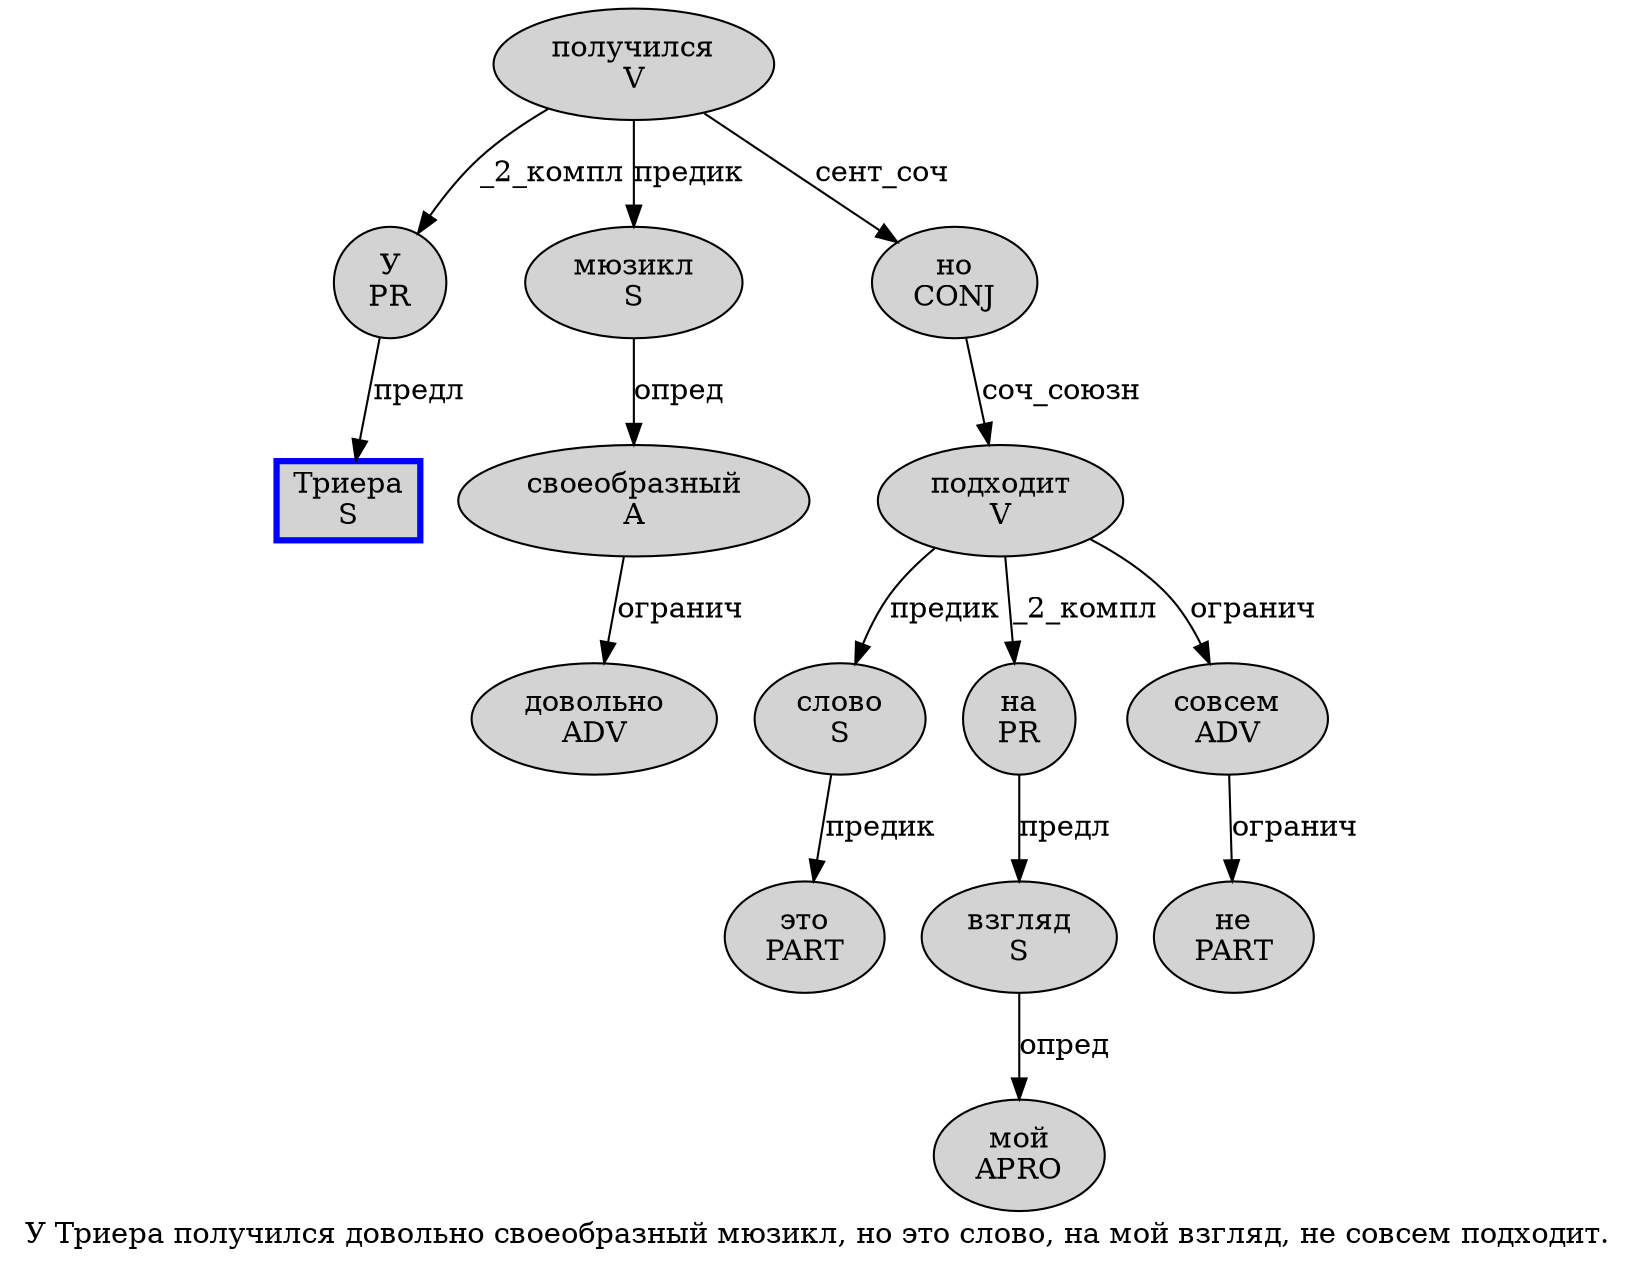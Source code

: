 digraph SENTENCE_380 {
	graph [label="У Триера получился довольно своеобразный мюзикл, но это слово, на мой взгляд, не совсем подходит."]
	node [style=filled]
		0 [label="У
PR" color="" fillcolor=lightgray penwidth=1 shape=ellipse]
		1 [label="Триера
S" color=blue fillcolor=lightgray penwidth=3 shape=box]
		2 [label="получился
V" color="" fillcolor=lightgray penwidth=1 shape=ellipse]
		3 [label="довольно
ADV" color="" fillcolor=lightgray penwidth=1 shape=ellipse]
		4 [label="своеобразный
A" color="" fillcolor=lightgray penwidth=1 shape=ellipse]
		5 [label="мюзикл
S" color="" fillcolor=lightgray penwidth=1 shape=ellipse]
		7 [label="но
CONJ" color="" fillcolor=lightgray penwidth=1 shape=ellipse]
		8 [label="это
PART" color="" fillcolor=lightgray penwidth=1 shape=ellipse]
		9 [label="слово
S" color="" fillcolor=lightgray penwidth=1 shape=ellipse]
		11 [label="на
PR" color="" fillcolor=lightgray penwidth=1 shape=ellipse]
		12 [label="мой
APRO" color="" fillcolor=lightgray penwidth=1 shape=ellipse]
		13 [label="взгляд
S" color="" fillcolor=lightgray penwidth=1 shape=ellipse]
		15 [label="не
PART" color="" fillcolor=lightgray penwidth=1 shape=ellipse]
		16 [label="совсем
ADV" color="" fillcolor=lightgray penwidth=1 shape=ellipse]
		17 [label="подходит
V" color="" fillcolor=lightgray penwidth=1 shape=ellipse]
			7 -> 17 [label="соч_союзн"]
			5 -> 4 [label="опред"]
			11 -> 13 [label="предл"]
			13 -> 12 [label="опред"]
			17 -> 9 [label="предик"]
			17 -> 11 [label="_2_компл"]
			17 -> 16 [label="огранич"]
			0 -> 1 [label="предл"]
			4 -> 3 [label="огранич"]
			2 -> 0 [label="_2_компл"]
			2 -> 5 [label="предик"]
			2 -> 7 [label="сент_соч"]
			16 -> 15 [label="огранич"]
			9 -> 8 [label="предик"]
}
